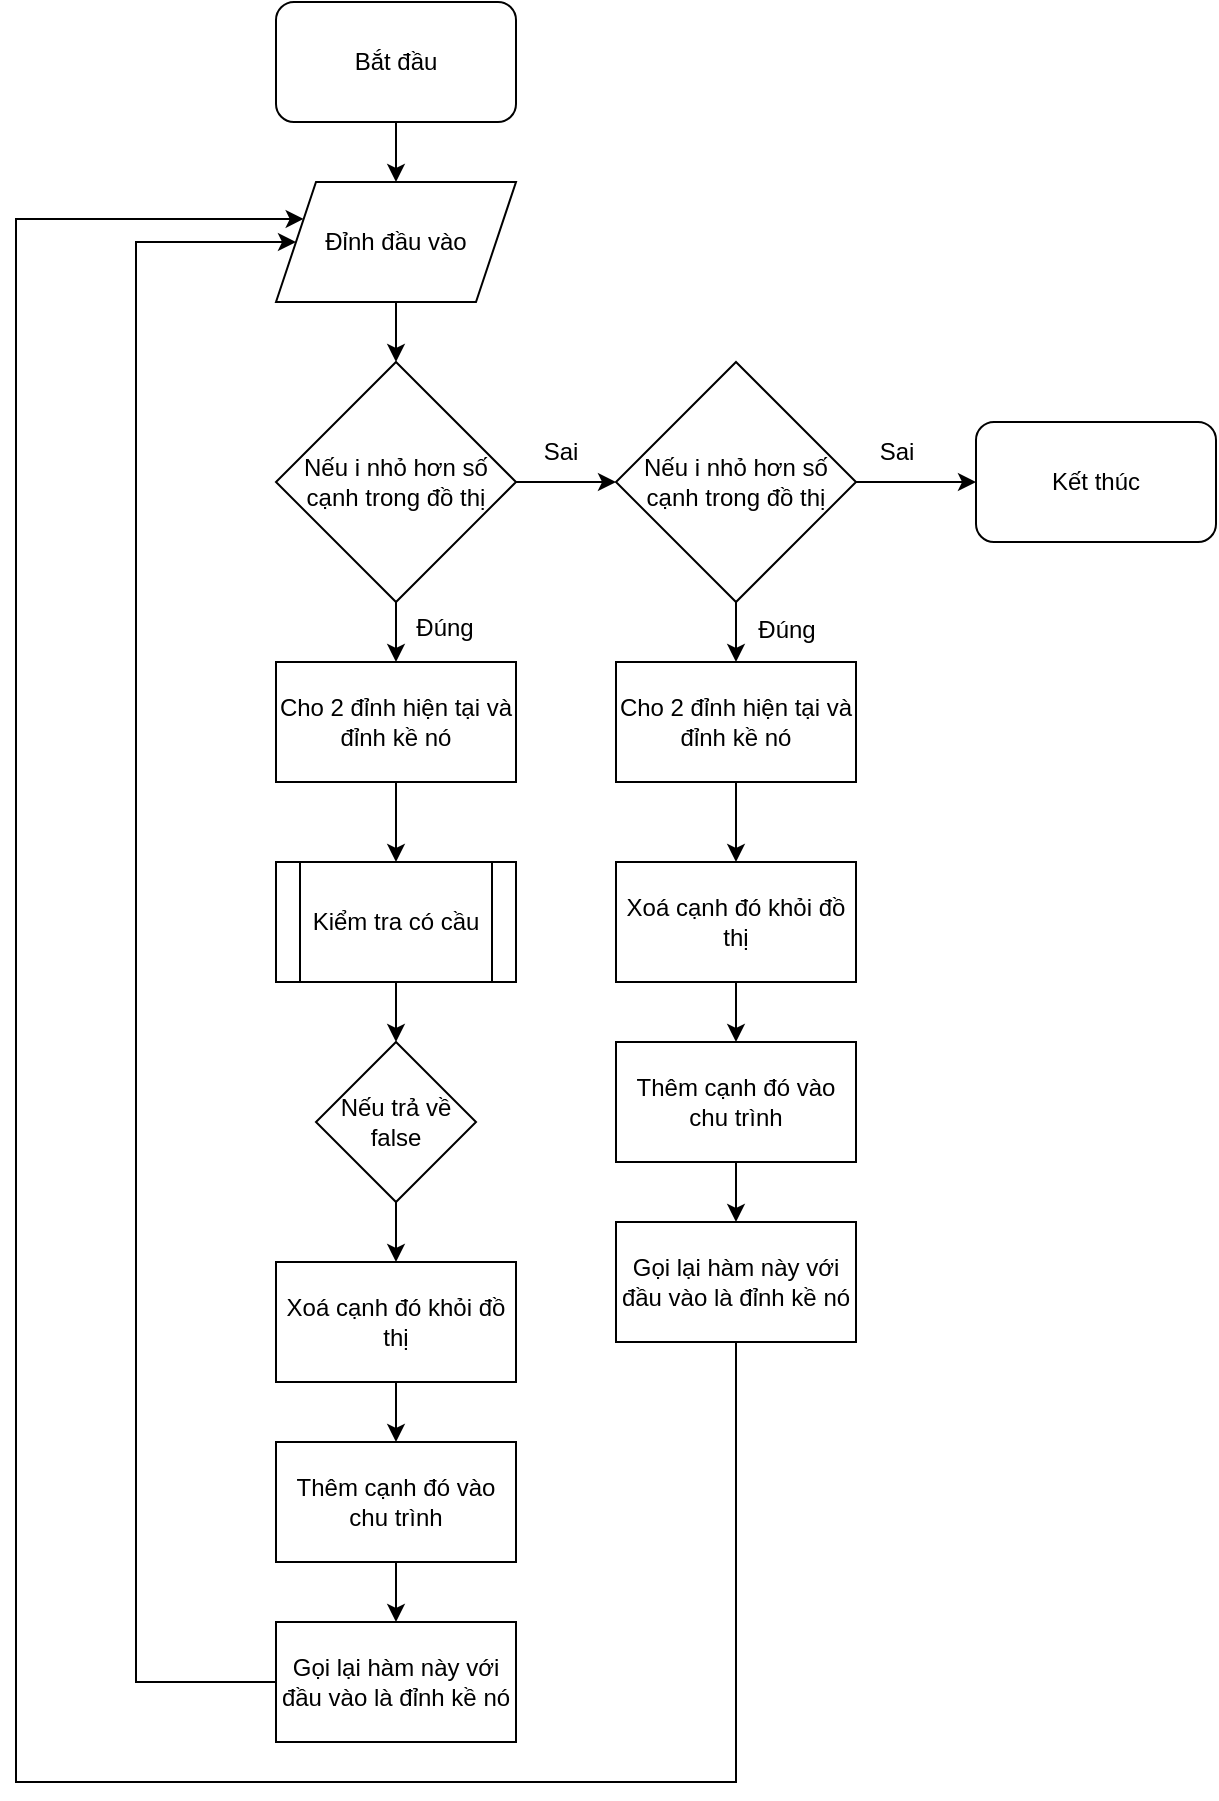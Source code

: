 <mxfile version="24.7.17">
  <diagram name="Trang-1" id="BTaYg3Wt4QtJH-aJ2amT">
    <mxGraphModel dx="1434" dy="844" grid="1" gridSize="10" guides="1" tooltips="1" connect="1" arrows="1" fold="1" page="1" pageScale="1" pageWidth="850" pageHeight="1100" math="0" shadow="0">
      <root>
        <mxCell id="0" />
        <mxCell id="1" parent="0" />
        <mxCell id="lAMSOm1CJkhueYf5Zs56-22" style="edgeStyle=orthogonalEdgeStyle;rounded=0;orthogonalLoop=1;jettySize=auto;html=1;exitX=0.5;exitY=1;exitDx=0;exitDy=0;entryX=0.5;entryY=0;entryDx=0;entryDy=0;" edge="1" parent="1" source="lAMSOm1CJkhueYf5Zs56-1" target="lAMSOm1CJkhueYf5Zs56-21">
          <mxGeometry relative="1" as="geometry" />
        </mxCell>
        <mxCell id="lAMSOm1CJkhueYf5Zs56-1" value="Bắt đầu" style="rounded=1;whiteSpace=wrap;html=1;" vertex="1" parent="1">
          <mxGeometry x="360" y="120" width="120" height="60" as="geometry" />
        </mxCell>
        <mxCell id="lAMSOm1CJkhueYf5Zs56-13" style="edgeStyle=orthogonalEdgeStyle;rounded=0;orthogonalLoop=1;jettySize=auto;html=1;exitX=0.5;exitY=1;exitDx=0;exitDy=0;entryX=0.5;entryY=0;entryDx=0;entryDy=0;" edge="1" parent="1" source="lAMSOm1CJkhueYf5Zs56-2" target="lAMSOm1CJkhueYf5Zs56-12">
          <mxGeometry relative="1" as="geometry" />
        </mxCell>
        <mxCell id="lAMSOm1CJkhueYf5Zs56-29" value="" style="edgeStyle=orthogonalEdgeStyle;rounded=0;orthogonalLoop=1;jettySize=auto;html=1;" edge="1" parent="1" source="lAMSOm1CJkhueYf5Zs56-2" target="lAMSOm1CJkhueYf5Zs56-28">
          <mxGeometry relative="1" as="geometry" />
        </mxCell>
        <mxCell id="lAMSOm1CJkhueYf5Zs56-2" value="Nếu i nhỏ hơn&amp;nbsp;&lt;span style=&quot;background-color: initial;&quot;&gt;số cạnh trong đồ thị&lt;/span&gt;" style="rhombus;whiteSpace=wrap;html=1;" vertex="1" parent="1">
          <mxGeometry x="360" y="300" width="120" height="120" as="geometry" />
        </mxCell>
        <mxCell id="lAMSOm1CJkhueYf5Zs56-9" value="" style="edgeStyle=orthogonalEdgeStyle;rounded=0;orthogonalLoop=1;jettySize=auto;html=1;" edge="1" parent="1" source="lAMSOm1CJkhueYf5Zs56-6" target="lAMSOm1CJkhueYf5Zs56-8">
          <mxGeometry relative="1" as="geometry" />
        </mxCell>
        <mxCell id="lAMSOm1CJkhueYf5Zs56-6" value="Kiểm tra có cầu" style="shape=process;whiteSpace=wrap;html=1;backgroundOutline=1;" vertex="1" parent="1">
          <mxGeometry x="360" y="550" width="120" height="60" as="geometry" />
        </mxCell>
        <mxCell id="lAMSOm1CJkhueYf5Zs56-11" value="" style="edgeStyle=orthogonalEdgeStyle;rounded=0;orthogonalLoop=1;jettySize=auto;html=1;" edge="1" parent="1" source="lAMSOm1CJkhueYf5Zs56-8" target="lAMSOm1CJkhueYf5Zs56-10">
          <mxGeometry relative="1" as="geometry" />
        </mxCell>
        <mxCell id="lAMSOm1CJkhueYf5Zs56-8" value="Nếu trả về false" style="rhombus;whiteSpace=wrap;html=1;" vertex="1" parent="1">
          <mxGeometry x="380" y="640" width="80" height="80" as="geometry" />
        </mxCell>
        <mxCell id="lAMSOm1CJkhueYf5Zs56-16" value="" style="edgeStyle=orthogonalEdgeStyle;rounded=0;orthogonalLoop=1;jettySize=auto;html=1;" edge="1" parent="1" source="lAMSOm1CJkhueYf5Zs56-10" target="lAMSOm1CJkhueYf5Zs56-15">
          <mxGeometry relative="1" as="geometry" />
        </mxCell>
        <mxCell id="lAMSOm1CJkhueYf5Zs56-10" value="Xoá cạnh đó khỏi đồ thị" style="rounded=0;whiteSpace=wrap;html=1;" vertex="1" parent="1">
          <mxGeometry x="360" y="750" width="120" height="60" as="geometry" />
        </mxCell>
        <mxCell id="lAMSOm1CJkhueYf5Zs56-14" value="" style="edgeStyle=orthogonalEdgeStyle;rounded=0;orthogonalLoop=1;jettySize=auto;html=1;" edge="1" parent="1" source="lAMSOm1CJkhueYf5Zs56-12" target="lAMSOm1CJkhueYf5Zs56-6">
          <mxGeometry relative="1" as="geometry" />
        </mxCell>
        <mxCell id="lAMSOm1CJkhueYf5Zs56-12" value="Cho 2 đỉnh hiện tại và đỉnh kề nó" style="rounded=0;whiteSpace=wrap;html=1;" vertex="1" parent="1">
          <mxGeometry x="360" y="450" width="120" height="60" as="geometry" />
        </mxCell>
        <mxCell id="lAMSOm1CJkhueYf5Zs56-25" style="edgeStyle=orthogonalEdgeStyle;rounded=0;orthogonalLoop=1;jettySize=auto;html=1;exitX=0.5;exitY=1;exitDx=0;exitDy=0;entryX=0.5;entryY=0;entryDx=0;entryDy=0;" edge="1" parent="1" source="lAMSOm1CJkhueYf5Zs56-15" target="lAMSOm1CJkhueYf5Zs56-24">
          <mxGeometry relative="1" as="geometry" />
        </mxCell>
        <mxCell id="lAMSOm1CJkhueYf5Zs56-15" value="Thêm cạnh đó vào chu trình" style="rounded=0;whiteSpace=wrap;html=1;" vertex="1" parent="1">
          <mxGeometry x="360" y="840" width="120" height="60" as="geometry" />
        </mxCell>
        <mxCell id="lAMSOm1CJkhueYf5Zs56-23" style="edgeStyle=orthogonalEdgeStyle;rounded=0;orthogonalLoop=1;jettySize=auto;html=1;exitX=0.5;exitY=1;exitDx=0;exitDy=0;entryX=0.5;entryY=0;entryDx=0;entryDy=0;" edge="1" parent="1" source="lAMSOm1CJkhueYf5Zs56-21" target="lAMSOm1CJkhueYf5Zs56-2">
          <mxGeometry relative="1" as="geometry" />
        </mxCell>
        <mxCell id="lAMSOm1CJkhueYf5Zs56-21" value="Đỉnh đầu vào" style="shape=parallelogram;perimeter=parallelogramPerimeter;whiteSpace=wrap;html=1;fixedSize=1;" vertex="1" parent="1">
          <mxGeometry x="360" y="210" width="120" height="60" as="geometry" />
        </mxCell>
        <mxCell id="lAMSOm1CJkhueYf5Zs56-26" style="edgeStyle=orthogonalEdgeStyle;rounded=0;orthogonalLoop=1;jettySize=auto;html=1;exitX=0;exitY=0.5;exitDx=0;exitDy=0;entryX=0;entryY=0.5;entryDx=0;entryDy=0;" edge="1" parent="1" source="lAMSOm1CJkhueYf5Zs56-24" target="lAMSOm1CJkhueYf5Zs56-21">
          <mxGeometry relative="1" as="geometry">
            <Array as="points">
              <mxPoint x="290" y="960" />
              <mxPoint x="290" y="240" />
            </Array>
          </mxGeometry>
        </mxCell>
        <mxCell id="lAMSOm1CJkhueYf5Zs56-24" value="Gọi lại hàm này với đầu vào là đỉnh kề nó" style="rounded=0;whiteSpace=wrap;html=1;" vertex="1" parent="1">
          <mxGeometry x="360" y="930" width="120" height="60" as="geometry" />
        </mxCell>
        <mxCell id="lAMSOm1CJkhueYf5Zs56-27" value="Đúng" style="text;html=1;align=center;verticalAlign=middle;resizable=0;points=[];autosize=1;strokeColor=none;fillColor=none;" vertex="1" parent="1">
          <mxGeometry x="419" y="418" width="50" height="30" as="geometry" />
        </mxCell>
        <mxCell id="lAMSOm1CJkhueYf5Zs56-44" style="edgeStyle=orthogonalEdgeStyle;rounded=0;orthogonalLoop=1;jettySize=auto;html=1;exitX=0.5;exitY=1;exitDx=0;exitDy=0;entryX=0.5;entryY=0;entryDx=0;entryDy=0;" edge="1" parent="1" source="lAMSOm1CJkhueYf5Zs56-28" target="lAMSOm1CJkhueYf5Zs56-39">
          <mxGeometry relative="1" as="geometry" />
        </mxCell>
        <mxCell id="lAMSOm1CJkhueYf5Zs56-48" style="edgeStyle=orthogonalEdgeStyle;rounded=0;orthogonalLoop=1;jettySize=auto;html=1;exitX=1;exitY=0.5;exitDx=0;exitDy=0;entryX=0;entryY=0.5;entryDx=0;entryDy=0;" edge="1" parent="1" source="lAMSOm1CJkhueYf5Zs56-28" target="lAMSOm1CJkhueYf5Zs56-46">
          <mxGeometry relative="1" as="geometry" />
        </mxCell>
        <mxCell id="lAMSOm1CJkhueYf5Zs56-28" value="Nếu i nhỏ hơn&amp;nbsp;&lt;span style=&quot;background-color: initial;&quot;&gt;số cạnh trong đồ thị&lt;/span&gt;" style="rhombus;whiteSpace=wrap;html=1;" vertex="1" parent="1">
          <mxGeometry x="530" y="300" width="120" height="120" as="geometry" />
        </mxCell>
        <mxCell id="lAMSOm1CJkhueYf5Zs56-30" value="Sai" style="text;html=1;align=center;verticalAlign=middle;resizable=0;points=[];autosize=1;strokeColor=none;fillColor=none;" vertex="1" parent="1">
          <mxGeometry x="482" y="330" width="40" height="30" as="geometry" />
        </mxCell>
        <mxCell id="lAMSOm1CJkhueYf5Zs56-36" value="" style="edgeStyle=orthogonalEdgeStyle;rounded=0;orthogonalLoop=1;jettySize=auto;html=1;" edge="1" parent="1" source="lAMSOm1CJkhueYf5Zs56-37" target="lAMSOm1CJkhueYf5Zs56-41">
          <mxGeometry relative="1" as="geometry" />
        </mxCell>
        <mxCell id="lAMSOm1CJkhueYf5Zs56-37" value="Xoá cạnh đó khỏi đồ thị" style="rounded=0;whiteSpace=wrap;html=1;" vertex="1" parent="1">
          <mxGeometry x="530" y="550" width="120" height="60" as="geometry" />
        </mxCell>
        <mxCell id="lAMSOm1CJkhueYf5Zs56-45" style="edgeStyle=orthogonalEdgeStyle;rounded=0;orthogonalLoop=1;jettySize=auto;html=1;exitX=0.5;exitY=1;exitDx=0;exitDy=0;entryX=0.5;entryY=0;entryDx=0;entryDy=0;" edge="1" parent="1" source="lAMSOm1CJkhueYf5Zs56-39" target="lAMSOm1CJkhueYf5Zs56-37">
          <mxGeometry relative="1" as="geometry" />
        </mxCell>
        <mxCell id="lAMSOm1CJkhueYf5Zs56-39" value="Cho 2 đỉnh hiện tại và đỉnh kề nó" style="rounded=0;whiteSpace=wrap;html=1;" vertex="1" parent="1">
          <mxGeometry x="530" y="450" width="120" height="60" as="geometry" />
        </mxCell>
        <mxCell id="lAMSOm1CJkhueYf5Zs56-40" style="edgeStyle=orthogonalEdgeStyle;rounded=0;orthogonalLoop=1;jettySize=auto;html=1;exitX=0.5;exitY=1;exitDx=0;exitDy=0;entryX=0.5;entryY=0;entryDx=0;entryDy=0;" edge="1" parent="1" source="lAMSOm1CJkhueYf5Zs56-41" target="lAMSOm1CJkhueYf5Zs56-42">
          <mxGeometry relative="1" as="geometry" />
        </mxCell>
        <mxCell id="lAMSOm1CJkhueYf5Zs56-41" value="Thêm cạnh đó vào chu trình" style="rounded=0;whiteSpace=wrap;html=1;" vertex="1" parent="1">
          <mxGeometry x="530" y="640" width="120" height="60" as="geometry" />
        </mxCell>
        <mxCell id="lAMSOm1CJkhueYf5Zs56-50" style="edgeStyle=orthogonalEdgeStyle;rounded=0;orthogonalLoop=1;jettySize=auto;html=1;exitX=0.5;exitY=1;exitDx=0;exitDy=0;entryX=0;entryY=0.25;entryDx=0;entryDy=0;" edge="1" parent="1" source="lAMSOm1CJkhueYf5Zs56-42" target="lAMSOm1CJkhueYf5Zs56-21">
          <mxGeometry relative="1" as="geometry">
            <Array as="points">
              <mxPoint x="590" y="1010" />
              <mxPoint x="230" y="1010" />
              <mxPoint x="230" y="229" />
            </Array>
          </mxGeometry>
        </mxCell>
        <mxCell id="lAMSOm1CJkhueYf5Zs56-42" value="Gọi lại hàm này với đầu vào là đỉnh kề nó" style="rounded=0;whiteSpace=wrap;html=1;" vertex="1" parent="1">
          <mxGeometry x="530" y="730" width="120" height="60" as="geometry" />
        </mxCell>
        <mxCell id="lAMSOm1CJkhueYf5Zs56-43" value="Đúng" style="text;html=1;align=center;verticalAlign=middle;resizable=0;points=[];autosize=1;strokeColor=none;fillColor=none;" vertex="1" parent="1">
          <mxGeometry x="590" y="419" width="50" height="30" as="geometry" />
        </mxCell>
        <mxCell id="lAMSOm1CJkhueYf5Zs56-46" value="Kết thúc" style="rounded=1;whiteSpace=wrap;html=1;" vertex="1" parent="1">
          <mxGeometry x="710" y="330" width="120" height="60" as="geometry" />
        </mxCell>
        <mxCell id="lAMSOm1CJkhueYf5Zs56-49" value="Sai" style="text;html=1;align=center;verticalAlign=middle;resizable=0;points=[];autosize=1;strokeColor=none;fillColor=none;" vertex="1" parent="1">
          <mxGeometry x="650" y="330" width="40" height="30" as="geometry" />
        </mxCell>
      </root>
    </mxGraphModel>
  </diagram>
</mxfile>
